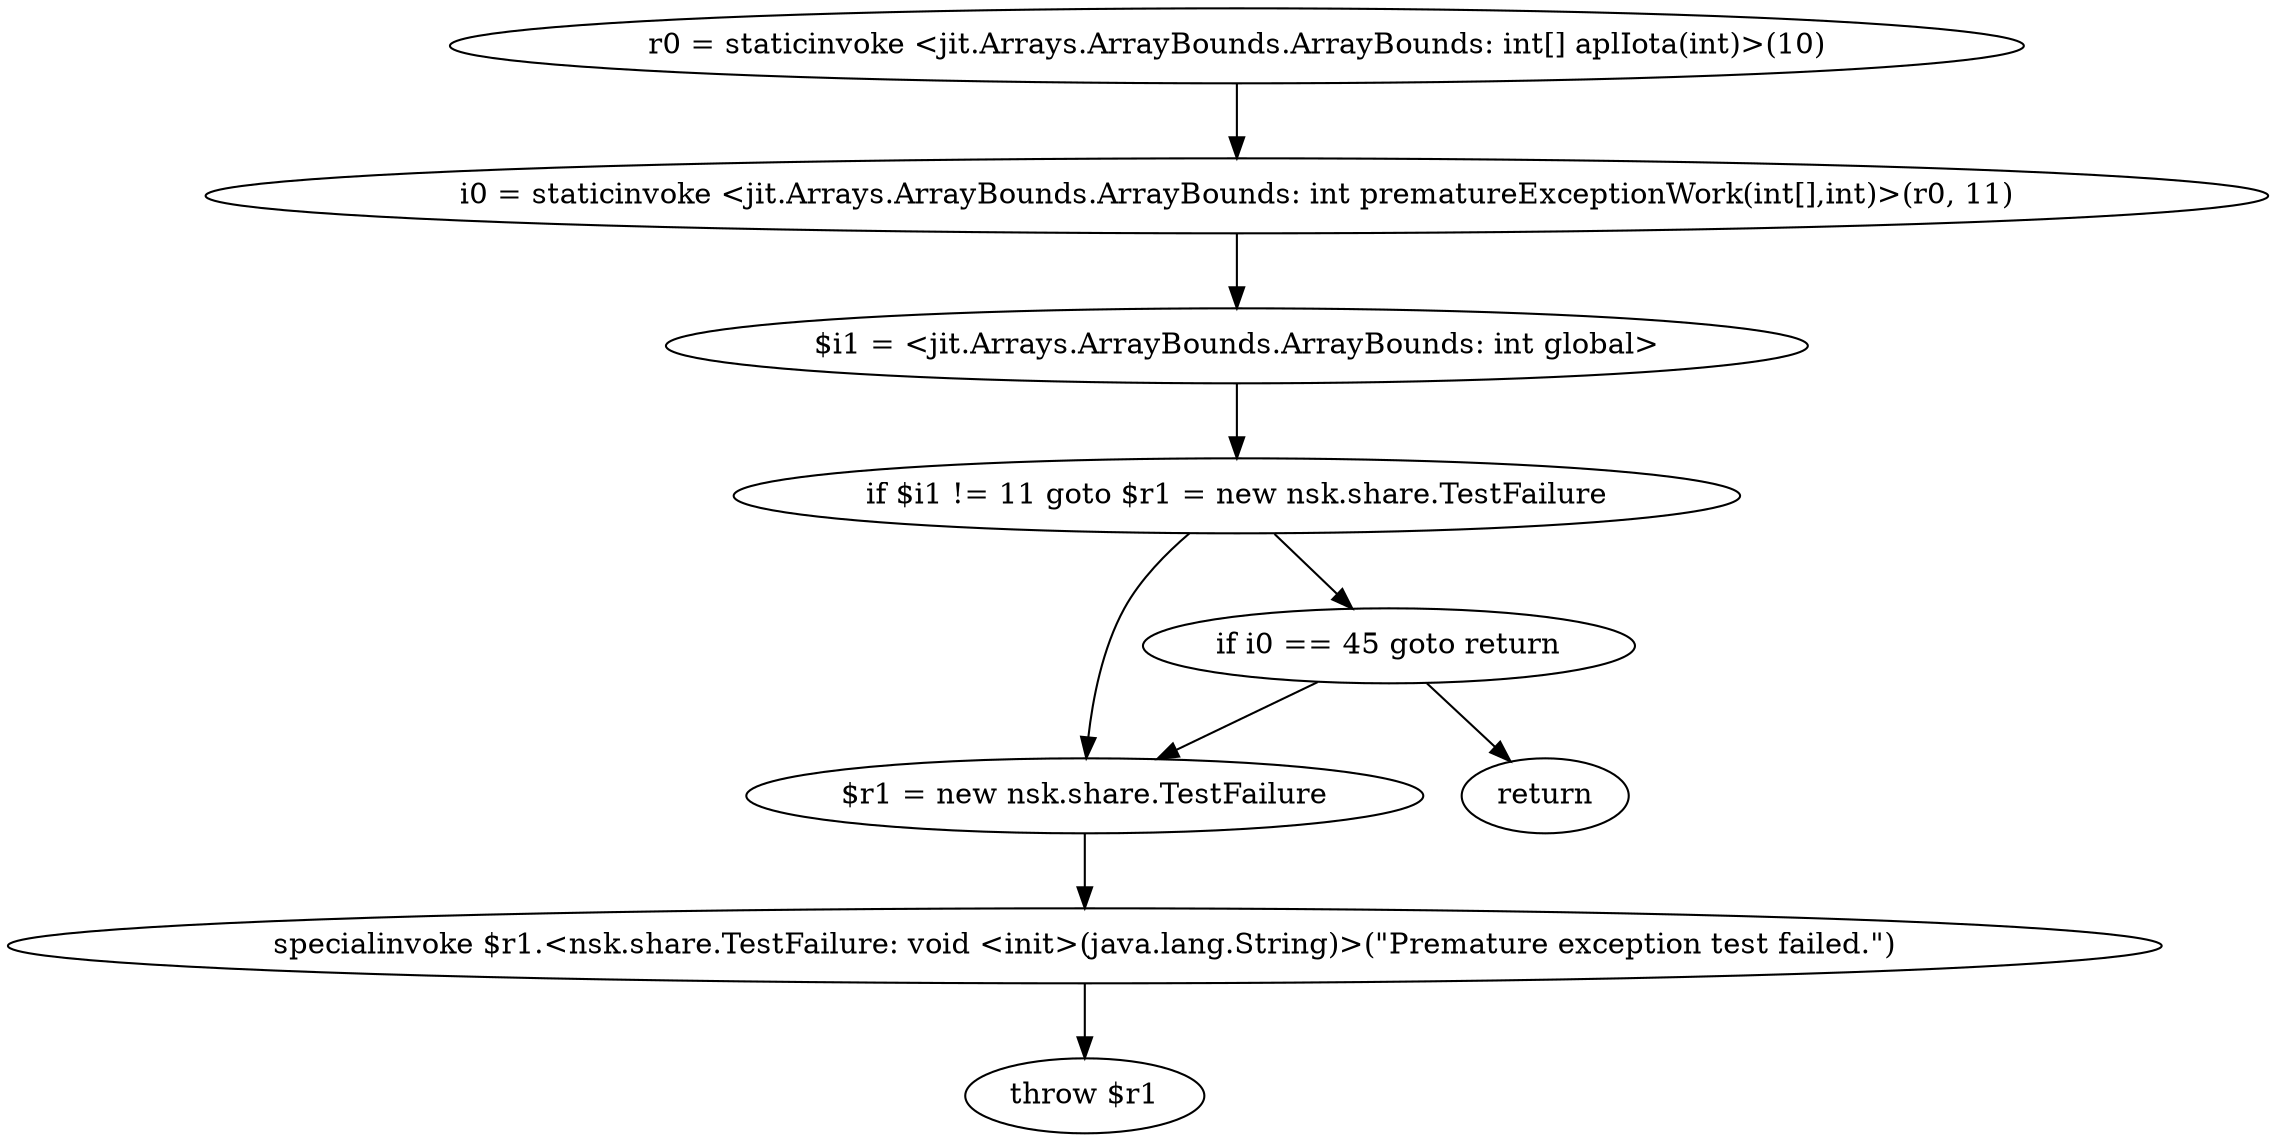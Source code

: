 digraph "unitGraph" {
    "r0 = staticinvoke <jit.Arrays.ArrayBounds.ArrayBounds: int[] aplIota(int)>(10)"
    "i0 = staticinvoke <jit.Arrays.ArrayBounds.ArrayBounds: int prematureExceptionWork(int[],int)>(r0, 11)"
    "$i1 = <jit.Arrays.ArrayBounds.ArrayBounds: int global>"
    "if $i1 != 11 goto $r1 = new nsk.share.TestFailure"
    "if i0 == 45 goto return"
    "$r1 = new nsk.share.TestFailure"
    "specialinvoke $r1.<nsk.share.TestFailure: void <init>(java.lang.String)>(\"Premature exception test failed.\")"
    "throw $r1"
    "return"
    "r0 = staticinvoke <jit.Arrays.ArrayBounds.ArrayBounds: int[] aplIota(int)>(10)"->"i0 = staticinvoke <jit.Arrays.ArrayBounds.ArrayBounds: int prematureExceptionWork(int[],int)>(r0, 11)";
    "i0 = staticinvoke <jit.Arrays.ArrayBounds.ArrayBounds: int prematureExceptionWork(int[],int)>(r0, 11)"->"$i1 = <jit.Arrays.ArrayBounds.ArrayBounds: int global>";
    "$i1 = <jit.Arrays.ArrayBounds.ArrayBounds: int global>"->"if $i1 != 11 goto $r1 = new nsk.share.TestFailure";
    "if $i1 != 11 goto $r1 = new nsk.share.TestFailure"->"if i0 == 45 goto return";
    "if $i1 != 11 goto $r1 = new nsk.share.TestFailure"->"$r1 = new nsk.share.TestFailure";
    "if i0 == 45 goto return"->"$r1 = new nsk.share.TestFailure";
    "if i0 == 45 goto return"->"return";
    "$r1 = new nsk.share.TestFailure"->"specialinvoke $r1.<nsk.share.TestFailure: void <init>(java.lang.String)>(\"Premature exception test failed.\")";
    "specialinvoke $r1.<nsk.share.TestFailure: void <init>(java.lang.String)>(\"Premature exception test failed.\")"->"throw $r1";
}

